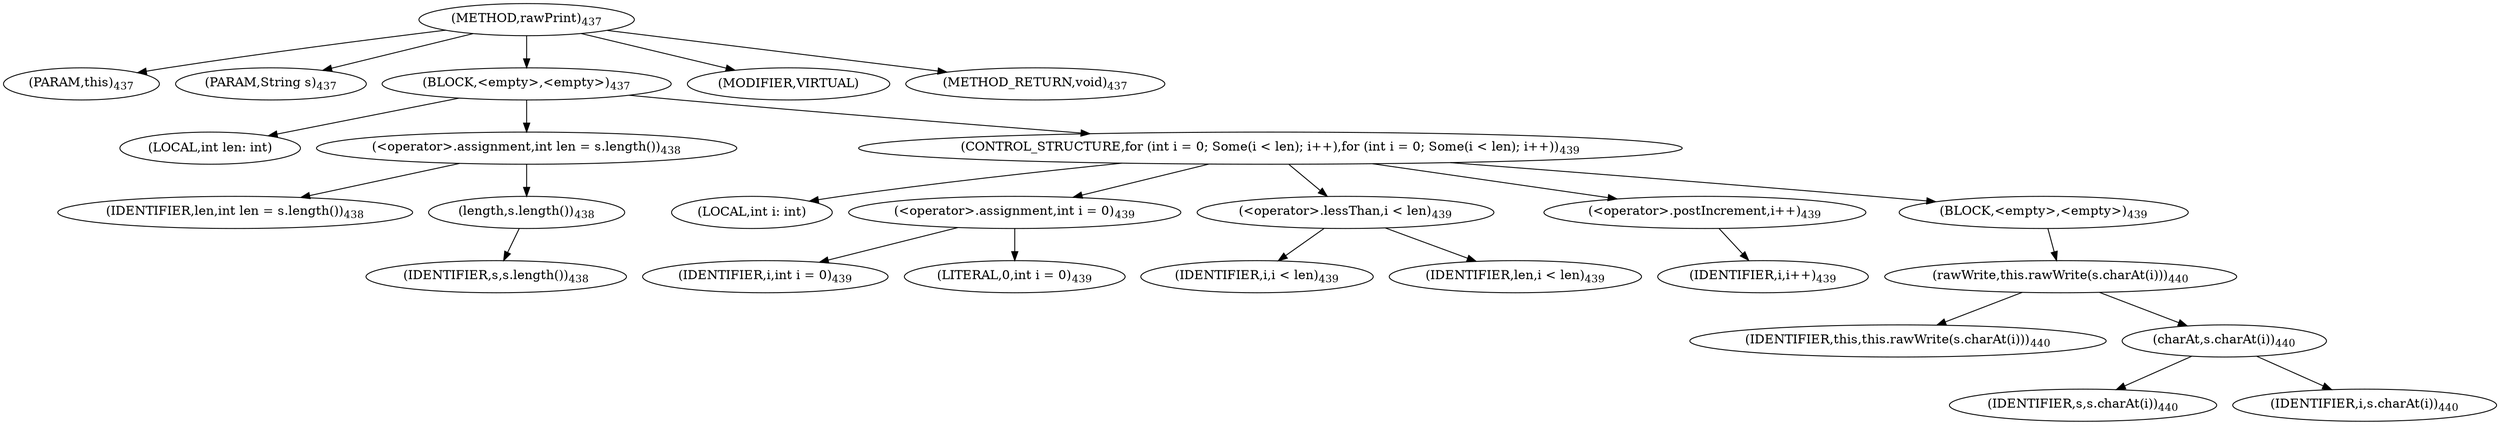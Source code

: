 digraph "rawPrint" {  
"920" [label = <(METHOD,rawPrint)<SUB>437</SUB>> ]
"106" [label = <(PARAM,this)<SUB>437</SUB>> ]
"921" [label = <(PARAM,String s)<SUB>437</SUB>> ]
"922" [label = <(BLOCK,&lt;empty&gt;,&lt;empty&gt;)<SUB>437</SUB>> ]
"923" [label = <(LOCAL,int len: int)> ]
"924" [label = <(&lt;operator&gt;.assignment,int len = s.length())<SUB>438</SUB>> ]
"925" [label = <(IDENTIFIER,len,int len = s.length())<SUB>438</SUB>> ]
"926" [label = <(length,s.length())<SUB>438</SUB>> ]
"927" [label = <(IDENTIFIER,s,s.length())<SUB>438</SUB>> ]
"928" [label = <(CONTROL_STRUCTURE,for (int i = 0; Some(i &lt; len); i++),for (int i = 0; Some(i &lt; len); i++))<SUB>439</SUB>> ]
"929" [label = <(LOCAL,int i: int)> ]
"930" [label = <(&lt;operator&gt;.assignment,int i = 0)<SUB>439</SUB>> ]
"931" [label = <(IDENTIFIER,i,int i = 0)<SUB>439</SUB>> ]
"932" [label = <(LITERAL,0,int i = 0)<SUB>439</SUB>> ]
"933" [label = <(&lt;operator&gt;.lessThan,i &lt; len)<SUB>439</SUB>> ]
"934" [label = <(IDENTIFIER,i,i &lt; len)<SUB>439</SUB>> ]
"935" [label = <(IDENTIFIER,len,i &lt; len)<SUB>439</SUB>> ]
"936" [label = <(&lt;operator&gt;.postIncrement,i++)<SUB>439</SUB>> ]
"937" [label = <(IDENTIFIER,i,i++)<SUB>439</SUB>> ]
"938" [label = <(BLOCK,&lt;empty&gt;,&lt;empty&gt;)<SUB>439</SUB>> ]
"939" [label = <(rawWrite,this.rawWrite(s.charAt(i)))<SUB>440</SUB>> ]
"105" [label = <(IDENTIFIER,this,this.rawWrite(s.charAt(i)))<SUB>440</SUB>> ]
"940" [label = <(charAt,s.charAt(i))<SUB>440</SUB>> ]
"941" [label = <(IDENTIFIER,s,s.charAt(i))<SUB>440</SUB>> ]
"942" [label = <(IDENTIFIER,i,s.charAt(i))<SUB>440</SUB>> ]
"943" [label = <(MODIFIER,VIRTUAL)> ]
"944" [label = <(METHOD_RETURN,void)<SUB>437</SUB>> ]
  "920" -> "106" 
  "920" -> "921" 
  "920" -> "922" 
  "920" -> "943" 
  "920" -> "944" 
  "922" -> "923" 
  "922" -> "924" 
  "922" -> "928" 
  "924" -> "925" 
  "924" -> "926" 
  "926" -> "927" 
  "928" -> "929" 
  "928" -> "930" 
  "928" -> "933" 
  "928" -> "936" 
  "928" -> "938" 
  "930" -> "931" 
  "930" -> "932" 
  "933" -> "934" 
  "933" -> "935" 
  "936" -> "937" 
  "938" -> "939" 
  "939" -> "105" 
  "939" -> "940" 
  "940" -> "941" 
  "940" -> "942" 
}
